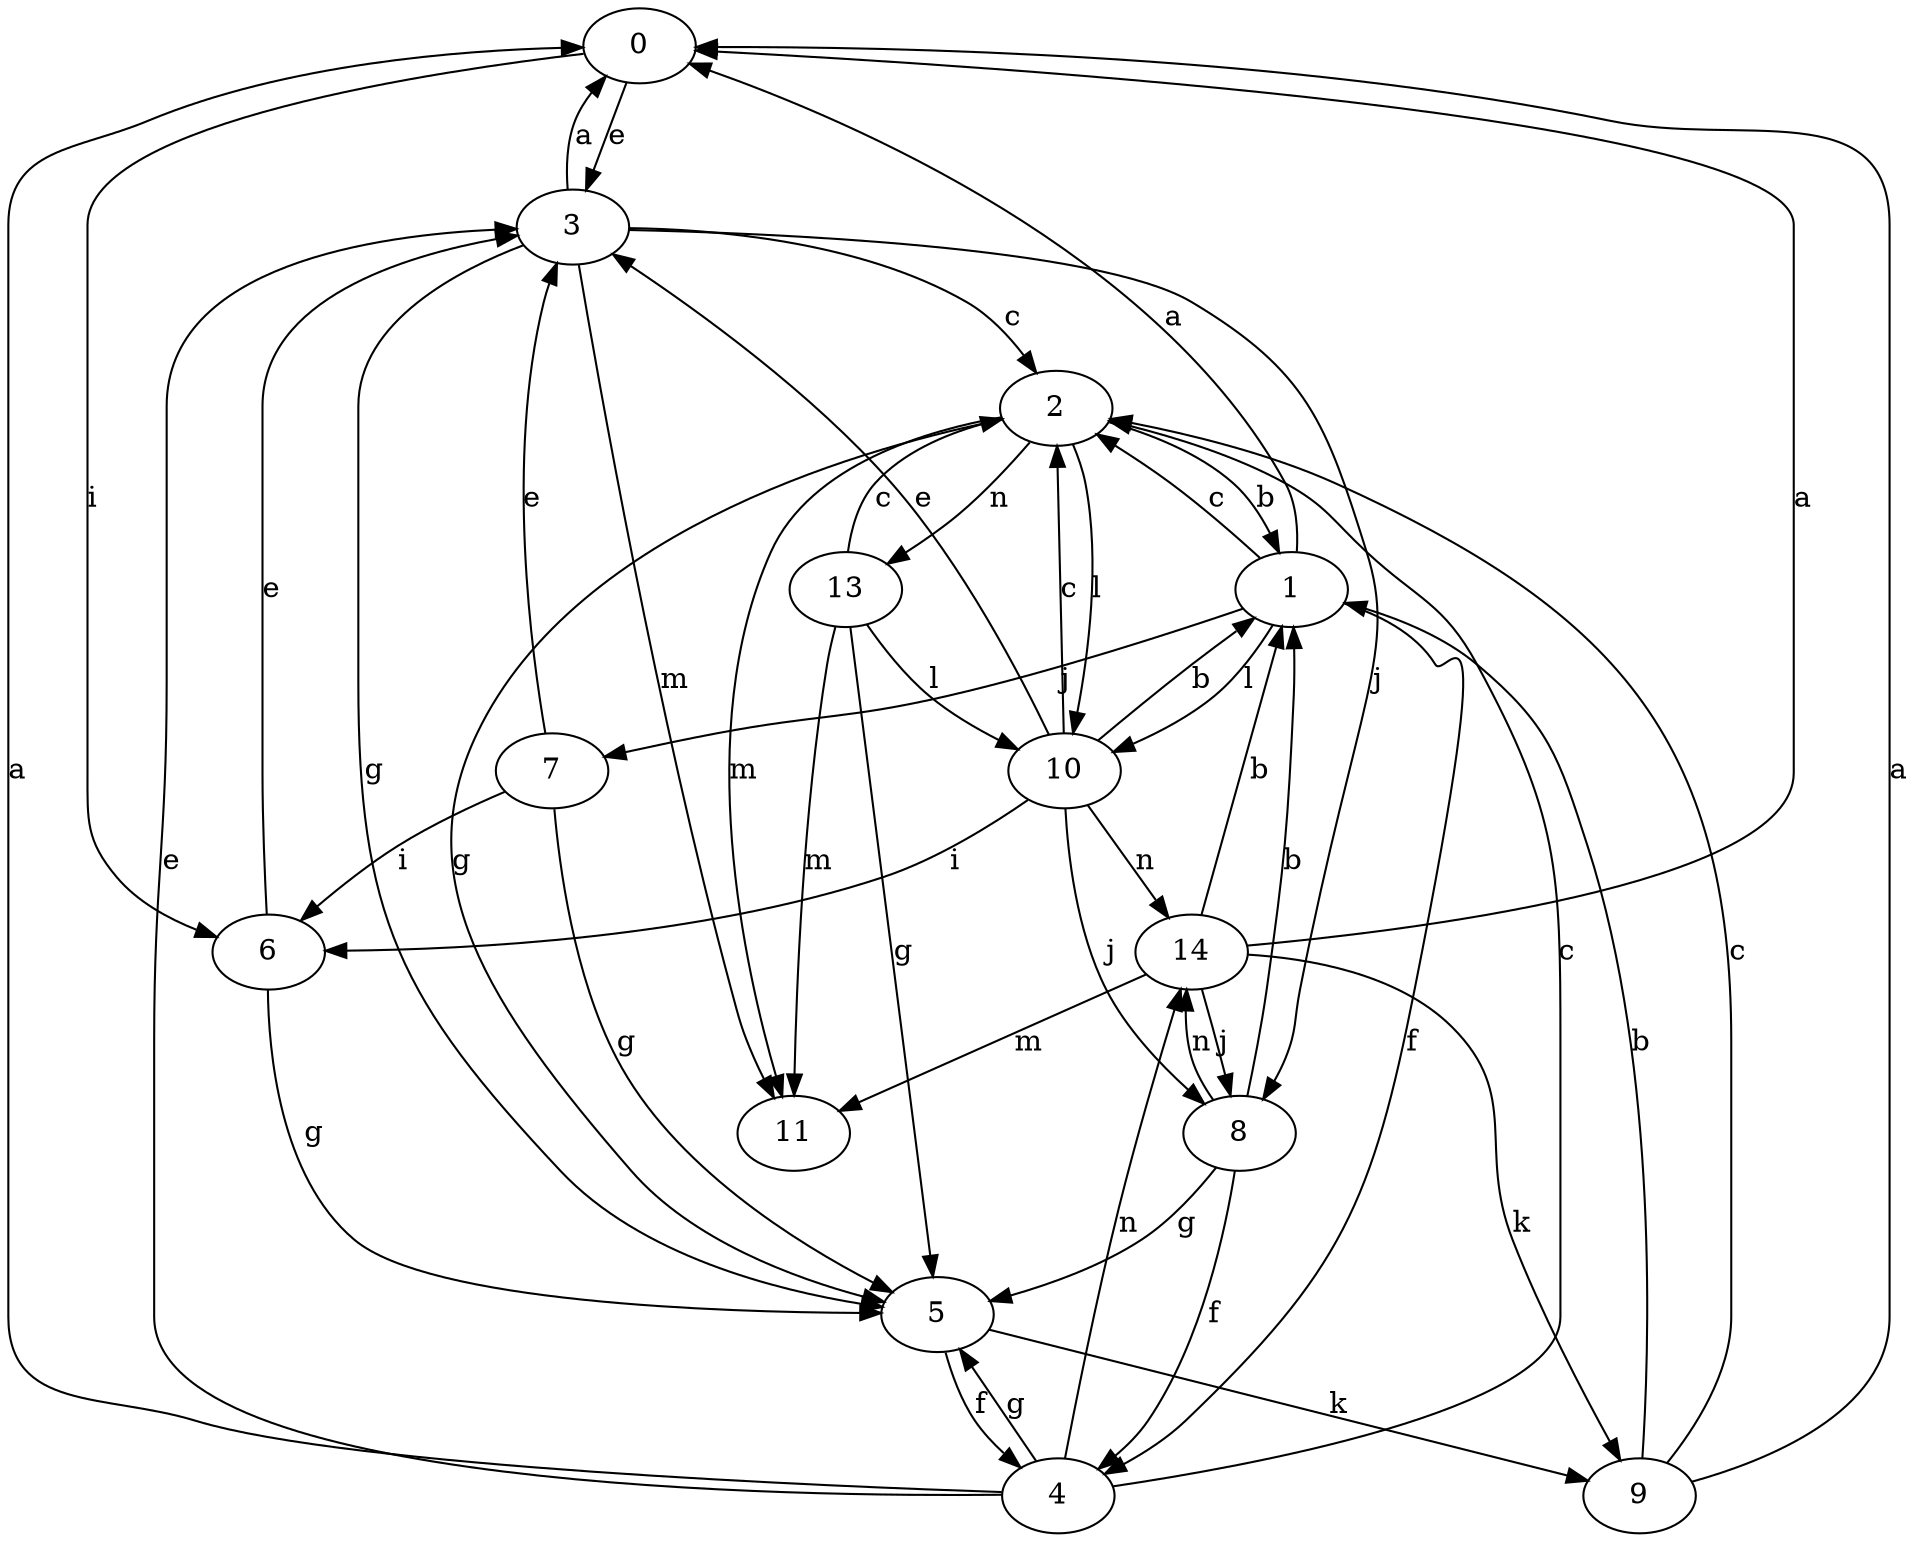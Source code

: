 strict digraph  {
0;
1;
2;
3;
4;
5;
6;
7;
8;
9;
10;
11;
13;
14;
0 -> 3  [label=e];
0 -> 6  [label=i];
1 -> 0  [label=a];
1 -> 2  [label=c];
1 -> 4  [label=f];
1 -> 7  [label=j];
1 -> 10  [label=l];
2 -> 1  [label=b];
2 -> 5  [label=g];
2 -> 10  [label=l];
2 -> 11  [label=m];
2 -> 13  [label=n];
3 -> 0  [label=a];
3 -> 2  [label=c];
3 -> 5  [label=g];
3 -> 8  [label=j];
3 -> 11  [label=m];
4 -> 0  [label=a];
4 -> 2  [label=c];
4 -> 3  [label=e];
4 -> 5  [label=g];
4 -> 14  [label=n];
5 -> 4  [label=f];
5 -> 9  [label=k];
6 -> 3  [label=e];
6 -> 5  [label=g];
7 -> 3  [label=e];
7 -> 5  [label=g];
7 -> 6  [label=i];
8 -> 1  [label=b];
8 -> 4  [label=f];
8 -> 5  [label=g];
8 -> 14  [label=n];
9 -> 0  [label=a];
9 -> 1  [label=b];
9 -> 2  [label=c];
10 -> 1  [label=b];
10 -> 2  [label=c];
10 -> 3  [label=e];
10 -> 6  [label=i];
10 -> 8  [label=j];
10 -> 14  [label=n];
13 -> 2  [label=c];
13 -> 5  [label=g];
13 -> 10  [label=l];
13 -> 11  [label=m];
14 -> 0  [label=a];
14 -> 1  [label=b];
14 -> 8  [label=j];
14 -> 9  [label=k];
14 -> 11  [label=m];
}
